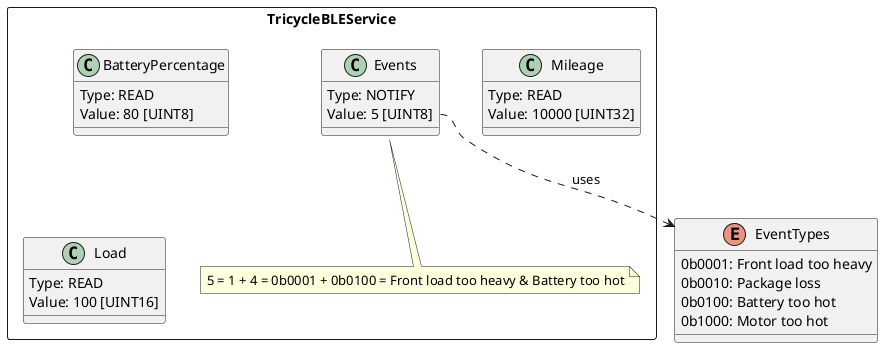 @startuml

package TricycleBLEService <<Rectangle>> {
    class BatteryPercentage {
        Type: READ
        Value: 80 [UINT8]
    }

    class Mileage {
        Type: READ
        Value: 10000 [UINT32]
    }

    class Load {
        Type: READ
        Value: 100 [UINT16]
    }

    class Events {
        Type: NOTIFY
        Value: 5 [UINT8]
    }

    note bottom of Events
       5 = 1 + 4 = 0b0001 + 0b0100 = Front load too heavy & Battery too hot
    end note
}

enum EventTypes {
    0b0001: Front load too heavy
    0b0010: Package loss
    0b0100: Battery too hot
    0b1000: Motor too hot
}

Events::Value ..> EventTypes : "uses"
@enduml